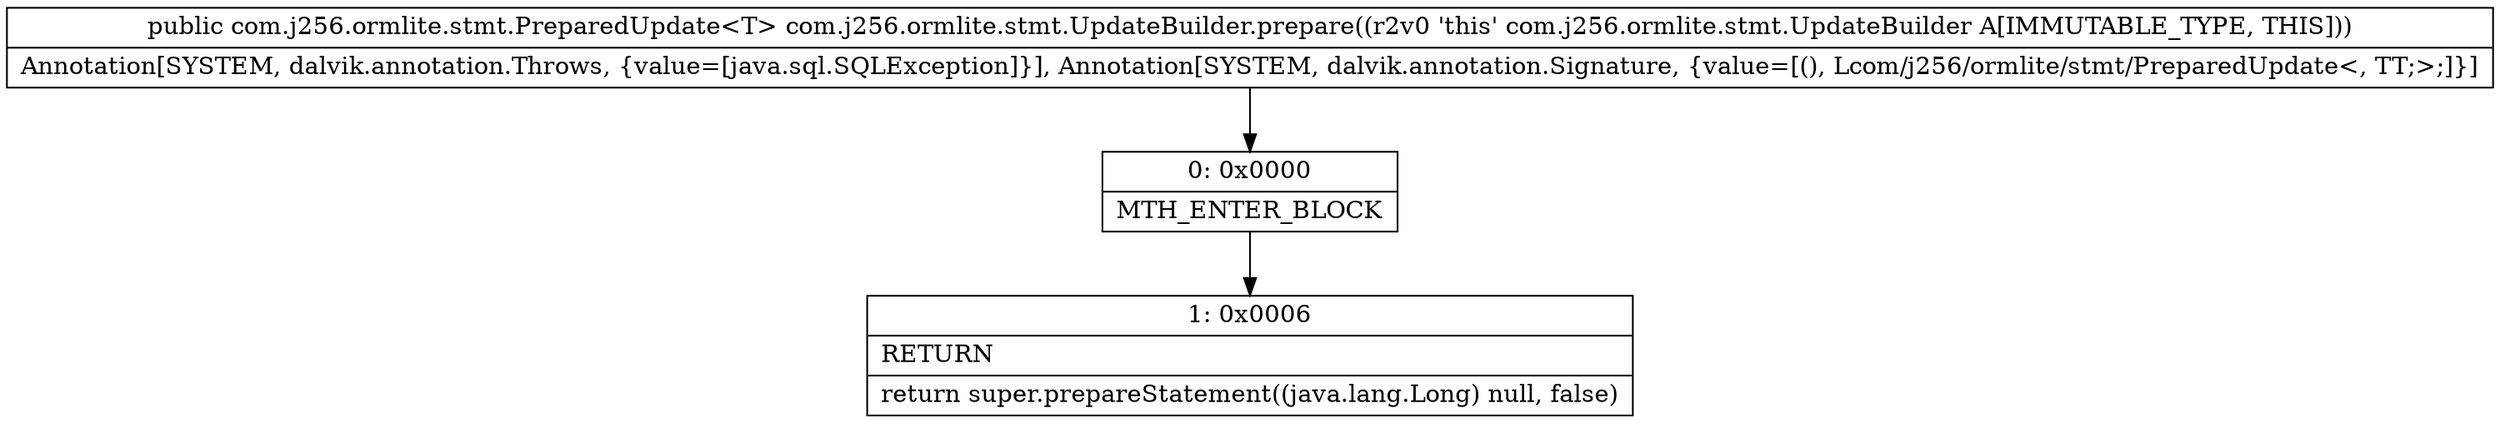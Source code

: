 digraph "CFG forcom.j256.ormlite.stmt.UpdateBuilder.prepare()Lcom\/j256\/ormlite\/stmt\/PreparedUpdate;" {
Node_0 [shape=record,label="{0\:\ 0x0000|MTH_ENTER_BLOCK\l}"];
Node_1 [shape=record,label="{1\:\ 0x0006|RETURN\l|return super.prepareStatement((java.lang.Long) null, false)\l}"];
MethodNode[shape=record,label="{public com.j256.ormlite.stmt.PreparedUpdate\<T\> com.j256.ormlite.stmt.UpdateBuilder.prepare((r2v0 'this' com.j256.ormlite.stmt.UpdateBuilder A[IMMUTABLE_TYPE, THIS]))  | Annotation[SYSTEM, dalvik.annotation.Throws, \{value=[java.sql.SQLException]\}], Annotation[SYSTEM, dalvik.annotation.Signature, \{value=[(), Lcom\/j256\/ormlite\/stmt\/PreparedUpdate\<, TT;\>;]\}]\l}"];
MethodNode -> Node_0;
Node_0 -> Node_1;
}


